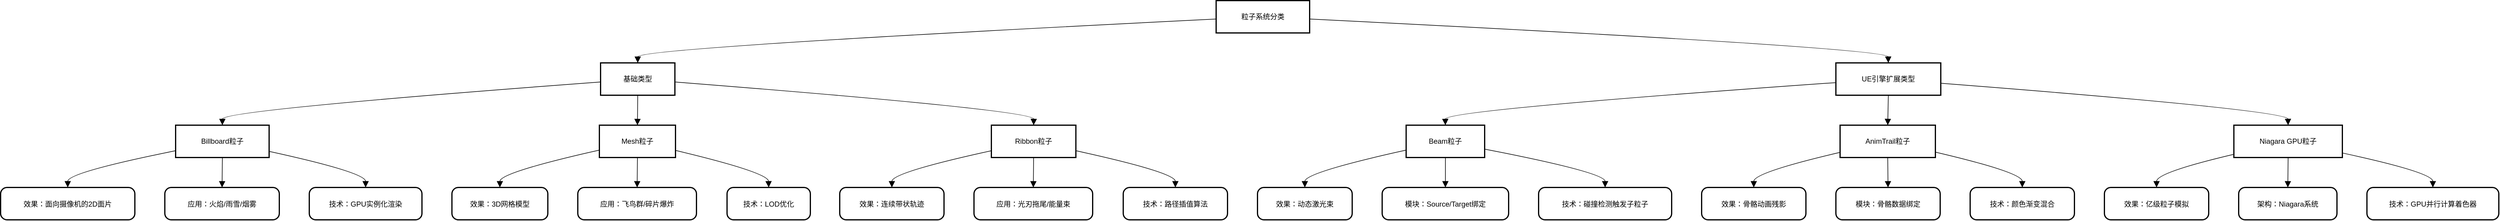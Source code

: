 <mxfile version="26.2.12">
  <diagram name="第 1 页" id="DijogjNfAw5e3Yrmv6WH">
    <mxGraphModel dx="4136" dy="2326" grid="0" gridSize="10" guides="1" tooltips="1" connect="1" arrows="1" fold="1" page="0" pageScale="1" pageWidth="1169" pageHeight="827" math="0" shadow="0">
      <root>
        <mxCell id="0" />
        <mxCell id="1" parent="0" />
        <mxCell id="r17a9l35mVNuxCdQiz5q-1" value="粒子系统分类" style="whiteSpace=wrap;strokeWidth=2;" vertex="1" parent="1">
          <mxGeometry x="2048" y="20" width="156" height="54" as="geometry" />
        </mxCell>
        <mxCell id="r17a9l35mVNuxCdQiz5q-2" value="基础类型" style="whiteSpace=wrap;strokeWidth=2;" vertex="1" parent="1">
          <mxGeometry x="1021" y="124" width="124" height="54" as="geometry" />
        </mxCell>
        <mxCell id="r17a9l35mVNuxCdQiz5q-3" value="UE引擎扩展类型" style="whiteSpace=wrap;strokeWidth=2;" vertex="1" parent="1">
          <mxGeometry x="3082" y="124" width="175" height="54" as="geometry" />
        </mxCell>
        <mxCell id="r17a9l35mVNuxCdQiz5q-4" value="Billboard粒子" style="whiteSpace=wrap;strokeWidth=2;" vertex="1" parent="1">
          <mxGeometry x="312" y="228" width="156" height="54" as="geometry" />
        </mxCell>
        <mxCell id="r17a9l35mVNuxCdQiz5q-5" value="Mesh粒子" style="whiteSpace=wrap;strokeWidth=2;" vertex="1" parent="1">
          <mxGeometry x="1019" y="228" width="127" height="54" as="geometry" />
        </mxCell>
        <mxCell id="r17a9l35mVNuxCdQiz5q-6" value="Ribbon粒子" style="whiteSpace=wrap;strokeWidth=2;" vertex="1" parent="1">
          <mxGeometry x="1673" y="228" width="141" height="54" as="geometry" />
        </mxCell>
        <mxCell id="r17a9l35mVNuxCdQiz5q-7" value="Beam粒子" style="whiteSpace=wrap;strokeWidth=2;" vertex="1" parent="1">
          <mxGeometry x="2365" y="228" width="131" height="54" as="geometry" />
        </mxCell>
        <mxCell id="r17a9l35mVNuxCdQiz5q-8" value="AnimTrail粒子" style="whiteSpace=wrap;strokeWidth=2;" vertex="1" parent="1">
          <mxGeometry x="3089" y="228" width="159" height="54" as="geometry" />
        </mxCell>
        <mxCell id="r17a9l35mVNuxCdQiz5q-9" value="Niagara GPU粒子" style="whiteSpace=wrap;strokeWidth=2;" vertex="1" parent="1">
          <mxGeometry x="3746" y="228" width="181" height="54" as="geometry" />
        </mxCell>
        <mxCell id="r17a9l35mVNuxCdQiz5q-10" value="效果：面向摄像机的2D面片" style="rounded=1;arcSize=20;strokeWidth=2" vertex="1" parent="1">
          <mxGeometry x="20" y="332" width="224" height="54" as="geometry" />
        </mxCell>
        <mxCell id="r17a9l35mVNuxCdQiz5q-11" value="应用：火焰/雨雪/烟雾" style="rounded=1;arcSize=20;strokeWidth=2" vertex="1" parent="1">
          <mxGeometry x="294" y="332" width="191" height="54" as="geometry" />
        </mxCell>
        <mxCell id="r17a9l35mVNuxCdQiz5q-12" value="技术：GPU实例化渲染" style="rounded=1;arcSize=20;strokeWidth=2" vertex="1" parent="1">
          <mxGeometry x="535" y="332" width="188" height="54" as="geometry" />
        </mxCell>
        <mxCell id="r17a9l35mVNuxCdQiz5q-13" value="效果：3D网格模型" style="rounded=1;arcSize=20;strokeWidth=2" vertex="1" parent="1">
          <mxGeometry x="773" y="332" width="160" height="54" as="geometry" />
        </mxCell>
        <mxCell id="r17a9l35mVNuxCdQiz5q-14" value="应用：飞鸟群/碎片爆炸" style="rounded=1;arcSize=20;strokeWidth=2" vertex="1" parent="1">
          <mxGeometry x="983" y="332" width="198" height="54" as="geometry" />
        </mxCell>
        <mxCell id="r17a9l35mVNuxCdQiz5q-15" value="技术：LOD优化" style="rounded=1;arcSize=20;strokeWidth=2" vertex="1" parent="1">
          <mxGeometry x="1232" y="332" width="139" height="54" as="geometry" />
        </mxCell>
        <mxCell id="r17a9l35mVNuxCdQiz5q-16" value="效果：连续带状轨迹" style="rounded=1;arcSize=20;strokeWidth=2" vertex="1" parent="1">
          <mxGeometry x="1420" y="332" width="174" height="54" as="geometry" />
        </mxCell>
        <mxCell id="r17a9l35mVNuxCdQiz5q-17" value="应用：光刃拖尾/能量束" style="rounded=1;arcSize=20;strokeWidth=2" vertex="1" parent="1">
          <mxGeometry x="1644" y="332" width="198" height="54" as="geometry" />
        </mxCell>
        <mxCell id="r17a9l35mVNuxCdQiz5q-18" value="技术：路径插值算法" style="rounded=1;arcSize=20;strokeWidth=2" vertex="1" parent="1">
          <mxGeometry x="1893" y="332" width="174" height="54" as="geometry" />
        </mxCell>
        <mxCell id="r17a9l35mVNuxCdQiz5q-19" value="效果：动态激光束" style="rounded=1;arcSize=20;strokeWidth=2" vertex="1" parent="1">
          <mxGeometry x="2117" y="332" width="158" height="54" as="geometry" />
        </mxCell>
        <mxCell id="r17a9l35mVNuxCdQiz5q-20" value="模块：Source/Target绑定" style="rounded=1;arcSize=20;strokeWidth=2" vertex="1" parent="1">
          <mxGeometry x="2325" y="332" width="211" height="54" as="geometry" />
        </mxCell>
        <mxCell id="r17a9l35mVNuxCdQiz5q-21" value="技术：碰撞检测触发子粒子" style="rounded=1;arcSize=20;strokeWidth=2" vertex="1" parent="1">
          <mxGeometry x="2586" y="332" width="222" height="54" as="geometry" />
        </mxCell>
        <mxCell id="r17a9l35mVNuxCdQiz5q-22" value="效果：骨骼动画残影" style="rounded=1;arcSize=20;strokeWidth=2" vertex="1" parent="1">
          <mxGeometry x="2858" y="332" width="174" height="54" as="geometry" />
        </mxCell>
        <mxCell id="r17a9l35mVNuxCdQiz5q-23" value="模块：骨骼数据绑定" style="rounded=1;arcSize=20;strokeWidth=2" vertex="1" parent="1">
          <mxGeometry x="3082" y="332" width="174" height="54" as="geometry" />
        </mxCell>
        <mxCell id="r17a9l35mVNuxCdQiz5q-24" value="技术：颜色渐变混合" style="rounded=1;arcSize=20;strokeWidth=2" vertex="1" parent="1">
          <mxGeometry x="3306" y="332" width="174" height="54" as="geometry" />
        </mxCell>
        <mxCell id="r17a9l35mVNuxCdQiz5q-25" value="效果：亿级粒子模拟" style="rounded=1;arcSize=20;strokeWidth=2" vertex="1" parent="1">
          <mxGeometry x="3530" y="332" width="174" height="54" as="geometry" />
        </mxCell>
        <mxCell id="r17a9l35mVNuxCdQiz5q-26" value="架构：Niagara系统" style="rounded=1;arcSize=20;strokeWidth=2" vertex="1" parent="1">
          <mxGeometry x="3754" y="332" width="164" height="54" as="geometry" />
        </mxCell>
        <mxCell id="r17a9l35mVNuxCdQiz5q-27" value="技术：GPU并行计算着色器" style="rounded=1;arcSize=20;strokeWidth=2" vertex="1" parent="1">
          <mxGeometry x="3968" y="332" width="220" height="54" as="geometry" />
        </mxCell>
        <mxCell id="r17a9l35mVNuxCdQiz5q-28" value="" style="curved=1;startArrow=none;endArrow=block;exitX=0;exitY=0.57;entryX=0.5;entryY=0;rounded=0;fontSize=12;startSize=8;endSize=8;" edge="1" parent="1" source="r17a9l35mVNuxCdQiz5q-1" target="r17a9l35mVNuxCdQiz5q-2">
          <mxGeometry relative="1" as="geometry">
            <Array as="points">
              <mxPoint x="1083" y="99" />
            </Array>
          </mxGeometry>
        </mxCell>
        <mxCell id="r17a9l35mVNuxCdQiz5q-29" value="" style="curved=1;startArrow=none;endArrow=block;exitX=1;exitY=0.57;entryX=0.5;entryY=0;rounded=0;fontSize=12;startSize=8;endSize=8;" edge="1" parent="1" source="r17a9l35mVNuxCdQiz5q-1" target="r17a9l35mVNuxCdQiz5q-3">
          <mxGeometry relative="1" as="geometry">
            <Array as="points">
              <mxPoint x="3169" y="99" />
            </Array>
          </mxGeometry>
        </mxCell>
        <mxCell id="r17a9l35mVNuxCdQiz5q-30" value="" style="curved=1;startArrow=none;endArrow=block;exitX=0;exitY=0.59;entryX=0.5;entryY=0;rounded=0;fontSize=12;startSize=8;endSize=8;" edge="1" parent="1" source="r17a9l35mVNuxCdQiz5q-2" target="r17a9l35mVNuxCdQiz5q-4">
          <mxGeometry relative="1" as="geometry">
            <Array as="points">
              <mxPoint x="390" y="203" />
            </Array>
          </mxGeometry>
        </mxCell>
        <mxCell id="r17a9l35mVNuxCdQiz5q-31" value="" style="curved=1;startArrow=none;endArrow=block;exitX=0.5;exitY=1;entryX=0.5;entryY=0;rounded=0;fontSize=12;startSize=8;endSize=8;" edge="1" parent="1" source="r17a9l35mVNuxCdQiz5q-2" target="r17a9l35mVNuxCdQiz5q-5">
          <mxGeometry relative="1" as="geometry">
            <Array as="points" />
          </mxGeometry>
        </mxCell>
        <mxCell id="r17a9l35mVNuxCdQiz5q-32" value="" style="curved=1;startArrow=none;endArrow=block;exitX=1;exitY=0.59;entryX=0.5;entryY=0;rounded=0;fontSize=12;startSize=8;endSize=8;" edge="1" parent="1" source="r17a9l35mVNuxCdQiz5q-2" target="r17a9l35mVNuxCdQiz5q-6">
          <mxGeometry relative="1" as="geometry">
            <Array as="points">
              <mxPoint x="1744" y="203" />
            </Array>
          </mxGeometry>
        </mxCell>
        <mxCell id="r17a9l35mVNuxCdQiz5q-33" value="" style="curved=1;startArrow=none;endArrow=block;exitX=0;exitY=0.61;entryX=0.5;entryY=0;rounded=0;fontSize=12;startSize=8;endSize=8;" edge="1" parent="1" source="r17a9l35mVNuxCdQiz5q-3" target="r17a9l35mVNuxCdQiz5q-7">
          <mxGeometry relative="1" as="geometry">
            <Array as="points">
              <mxPoint x="2430" y="203" />
            </Array>
          </mxGeometry>
        </mxCell>
        <mxCell id="r17a9l35mVNuxCdQiz5q-34" value="" style="curved=1;startArrow=none;endArrow=block;exitX=0.5;exitY=1;entryX=0.5;entryY=0;rounded=0;fontSize=12;startSize=8;endSize=8;" edge="1" parent="1" source="r17a9l35mVNuxCdQiz5q-3" target="r17a9l35mVNuxCdQiz5q-8">
          <mxGeometry relative="1" as="geometry">
            <Array as="points" />
          </mxGeometry>
        </mxCell>
        <mxCell id="r17a9l35mVNuxCdQiz5q-35" value="" style="curved=1;startArrow=none;endArrow=block;exitX=1;exitY=0.63;entryX=0.5;entryY=0;rounded=0;fontSize=12;startSize=8;endSize=8;" edge="1" parent="1" source="r17a9l35mVNuxCdQiz5q-3" target="r17a9l35mVNuxCdQiz5q-9">
          <mxGeometry relative="1" as="geometry">
            <Array as="points">
              <mxPoint x="3836" y="203" />
            </Array>
          </mxGeometry>
        </mxCell>
        <mxCell id="r17a9l35mVNuxCdQiz5q-36" value="" style="curved=1;startArrow=none;endArrow=block;exitX=0;exitY=0.79;entryX=0.5;entryY=0;rounded=0;fontSize=12;startSize=8;endSize=8;" edge="1" parent="1" source="r17a9l35mVNuxCdQiz5q-4" target="r17a9l35mVNuxCdQiz5q-10">
          <mxGeometry relative="1" as="geometry">
            <Array as="points">
              <mxPoint x="132" y="307" />
            </Array>
          </mxGeometry>
        </mxCell>
        <mxCell id="r17a9l35mVNuxCdQiz5q-37" value="" style="curved=1;startArrow=none;endArrow=block;exitX=0.5;exitY=1;entryX=0.5;entryY=0;rounded=0;fontSize=12;startSize=8;endSize=8;" edge="1" parent="1" source="r17a9l35mVNuxCdQiz5q-4" target="r17a9l35mVNuxCdQiz5q-11">
          <mxGeometry relative="1" as="geometry">
            <Array as="points" />
          </mxGeometry>
        </mxCell>
        <mxCell id="r17a9l35mVNuxCdQiz5q-38" value="" style="curved=1;startArrow=none;endArrow=block;exitX=1;exitY=0.81;entryX=0.5;entryY=0;rounded=0;fontSize=12;startSize=8;endSize=8;" edge="1" parent="1" source="r17a9l35mVNuxCdQiz5q-4" target="r17a9l35mVNuxCdQiz5q-12">
          <mxGeometry relative="1" as="geometry">
            <Array as="points">
              <mxPoint x="629" y="307" />
            </Array>
          </mxGeometry>
        </mxCell>
        <mxCell id="r17a9l35mVNuxCdQiz5q-39" value="" style="curved=1;startArrow=none;endArrow=block;exitX=0;exitY=0.77;entryX=0.5;entryY=0;rounded=0;fontSize=12;startSize=8;endSize=8;" edge="1" parent="1" source="r17a9l35mVNuxCdQiz5q-5" target="r17a9l35mVNuxCdQiz5q-13">
          <mxGeometry relative="1" as="geometry">
            <Array as="points">
              <mxPoint x="853" y="307" />
            </Array>
          </mxGeometry>
        </mxCell>
        <mxCell id="r17a9l35mVNuxCdQiz5q-40" value="" style="curved=1;startArrow=none;endArrow=block;exitX=0.5;exitY=1;entryX=0.5;entryY=0;rounded=0;fontSize=12;startSize=8;endSize=8;" edge="1" parent="1" source="r17a9l35mVNuxCdQiz5q-5" target="r17a9l35mVNuxCdQiz5q-14">
          <mxGeometry relative="1" as="geometry">
            <Array as="points" />
          </mxGeometry>
        </mxCell>
        <mxCell id="r17a9l35mVNuxCdQiz5q-41" value="" style="curved=1;startArrow=none;endArrow=block;exitX=1;exitY=0.78;entryX=0.5;entryY=0;rounded=0;fontSize=12;startSize=8;endSize=8;" edge="1" parent="1" source="r17a9l35mVNuxCdQiz5q-5" target="r17a9l35mVNuxCdQiz5q-15">
          <mxGeometry relative="1" as="geometry">
            <Array as="points">
              <mxPoint x="1301" y="307" />
            </Array>
          </mxGeometry>
        </mxCell>
        <mxCell id="r17a9l35mVNuxCdQiz5q-42" value="" style="curved=1;startArrow=none;endArrow=block;exitX=0;exitY=0.79;entryX=0.5;entryY=0;rounded=0;fontSize=12;startSize=8;endSize=8;" edge="1" parent="1" source="r17a9l35mVNuxCdQiz5q-6" target="r17a9l35mVNuxCdQiz5q-16">
          <mxGeometry relative="1" as="geometry">
            <Array as="points">
              <mxPoint x="1507" y="307" />
            </Array>
          </mxGeometry>
        </mxCell>
        <mxCell id="r17a9l35mVNuxCdQiz5q-43" value="" style="curved=1;startArrow=none;endArrow=block;exitX=0.5;exitY=1;entryX=0.5;entryY=0;rounded=0;fontSize=12;startSize=8;endSize=8;" edge="1" parent="1" source="r17a9l35mVNuxCdQiz5q-6" target="r17a9l35mVNuxCdQiz5q-17">
          <mxGeometry relative="1" as="geometry">
            <Array as="points" />
          </mxGeometry>
        </mxCell>
        <mxCell id="r17a9l35mVNuxCdQiz5q-44" value="" style="curved=1;startArrow=none;endArrow=block;exitX=1;exitY=0.79;entryX=0.5;entryY=0;rounded=0;fontSize=12;startSize=8;endSize=8;" edge="1" parent="1" source="r17a9l35mVNuxCdQiz5q-6" target="r17a9l35mVNuxCdQiz5q-18">
          <mxGeometry relative="1" as="geometry">
            <Array as="points">
              <mxPoint x="1980" y="307" />
            </Array>
          </mxGeometry>
        </mxCell>
        <mxCell id="r17a9l35mVNuxCdQiz5q-45" value="" style="curved=1;startArrow=none;endArrow=block;exitX=0;exitY=0.77;entryX=0.5;entryY=0;rounded=0;fontSize=12;startSize=8;endSize=8;" edge="1" parent="1" source="r17a9l35mVNuxCdQiz5q-7" target="r17a9l35mVNuxCdQiz5q-19">
          <mxGeometry relative="1" as="geometry">
            <Array as="points">
              <mxPoint x="2196" y="307" />
            </Array>
          </mxGeometry>
        </mxCell>
        <mxCell id="r17a9l35mVNuxCdQiz5q-46" value="" style="curved=1;startArrow=none;endArrow=block;exitX=0.5;exitY=1;entryX=0.5;entryY=0;rounded=0;fontSize=12;startSize=8;endSize=8;" edge="1" parent="1" source="r17a9l35mVNuxCdQiz5q-7" target="r17a9l35mVNuxCdQiz5q-20">
          <mxGeometry relative="1" as="geometry">
            <Array as="points" />
          </mxGeometry>
        </mxCell>
        <mxCell id="r17a9l35mVNuxCdQiz5q-47" value="" style="curved=1;startArrow=none;endArrow=block;exitX=1;exitY=0.74;entryX=0.5;entryY=0;rounded=0;fontSize=12;startSize=8;endSize=8;" edge="1" parent="1" source="r17a9l35mVNuxCdQiz5q-7" target="r17a9l35mVNuxCdQiz5q-21">
          <mxGeometry relative="1" as="geometry">
            <Array as="points">
              <mxPoint x="2697" y="307" />
            </Array>
          </mxGeometry>
        </mxCell>
        <mxCell id="r17a9l35mVNuxCdQiz5q-48" value="" style="curved=1;startArrow=none;endArrow=block;exitX=0;exitY=0.84;entryX=0.5;entryY=0;rounded=0;fontSize=12;startSize=8;endSize=8;" edge="1" parent="1" source="r17a9l35mVNuxCdQiz5q-8" target="r17a9l35mVNuxCdQiz5q-22">
          <mxGeometry relative="1" as="geometry">
            <Array as="points">
              <mxPoint x="2945" y="307" />
            </Array>
          </mxGeometry>
        </mxCell>
        <mxCell id="r17a9l35mVNuxCdQiz5q-49" value="" style="curved=1;startArrow=none;endArrow=block;exitX=0.5;exitY=1;entryX=0.5;entryY=0;rounded=0;fontSize=12;startSize=8;endSize=8;" edge="1" parent="1" source="r17a9l35mVNuxCdQiz5q-8" target="r17a9l35mVNuxCdQiz5q-23">
          <mxGeometry relative="1" as="geometry">
            <Array as="points" />
          </mxGeometry>
        </mxCell>
        <mxCell id="r17a9l35mVNuxCdQiz5q-50" value="" style="curved=1;startArrow=none;endArrow=block;exitX=1.01;exitY=0.84;entryX=0.5;entryY=0;rounded=0;fontSize=12;startSize=8;endSize=8;" edge="1" parent="1" source="r17a9l35mVNuxCdQiz5q-8" target="r17a9l35mVNuxCdQiz5q-24">
          <mxGeometry relative="1" as="geometry">
            <Array as="points">
              <mxPoint x="3393" y="307" />
            </Array>
          </mxGeometry>
        </mxCell>
        <mxCell id="r17a9l35mVNuxCdQiz5q-51" value="" style="curved=1;startArrow=none;endArrow=block;exitX=0;exitY=0.9;entryX=0.5;entryY=0;rounded=0;fontSize=12;startSize=8;endSize=8;" edge="1" parent="1" source="r17a9l35mVNuxCdQiz5q-9" target="r17a9l35mVNuxCdQiz5q-25">
          <mxGeometry relative="1" as="geometry">
            <Array as="points">
              <mxPoint x="3617" y="307" />
            </Array>
          </mxGeometry>
        </mxCell>
        <mxCell id="r17a9l35mVNuxCdQiz5q-52" value="" style="curved=1;startArrow=none;endArrow=block;exitX=0.5;exitY=1;entryX=0.5;entryY=0;rounded=0;fontSize=12;startSize=8;endSize=8;" edge="1" parent="1" source="r17a9l35mVNuxCdQiz5q-9" target="r17a9l35mVNuxCdQiz5q-26">
          <mxGeometry relative="1" as="geometry">
            <Array as="points" />
          </mxGeometry>
        </mxCell>
        <mxCell id="r17a9l35mVNuxCdQiz5q-53" value="" style="curved=1;startArrow=none;endArrow=block;exitX=1;exitY=0.86;entryX=0.5;entryY=0;rounded=0;fontSize=12;startSize=8;endSize=8;" edge="1" parent="1" source="r17a9l35mVNuxCdQiz5q-9" target="r17a9l35mVNuxCdQiz5q-27">
          <mxGeometry relative="1" as="geometry">
            <Array as="points">
              <mxPoint x="4078" y="307" />
            </Array>
          </mxGeometry>
        </mxCell>
      </root>
    </mxGraphModel>
  </diagram>
</mxfile>
